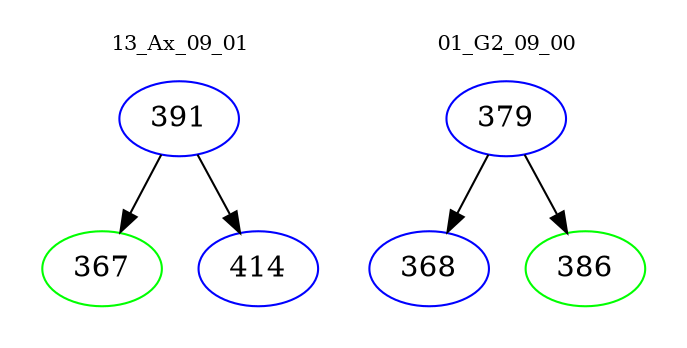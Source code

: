 digraph{
subgraph cluster_0 {
color = white
label = "13_Ax_09_01";
fontsize=10;
T0_391 [label="391", color="blue"]
T0_391 -> T0_367 [color="black"]
T0_367 [label="367", color="green"]
T0_391 -> T0_414 [color="black"]
T0_414 [label="414", color="blue"]
}
subgraph cluster_1 {
color = white
label = "01_G2_09_00";
fontsize=10;
T1_379 [label="379", color="blue"]
T1_379 -> T1_368 [color="black"]
T1_368 [label="368", color="blue"]
T1_379 -> T1_386 [color="black"]
T1_386 [label="386", color="green"]
}
}
